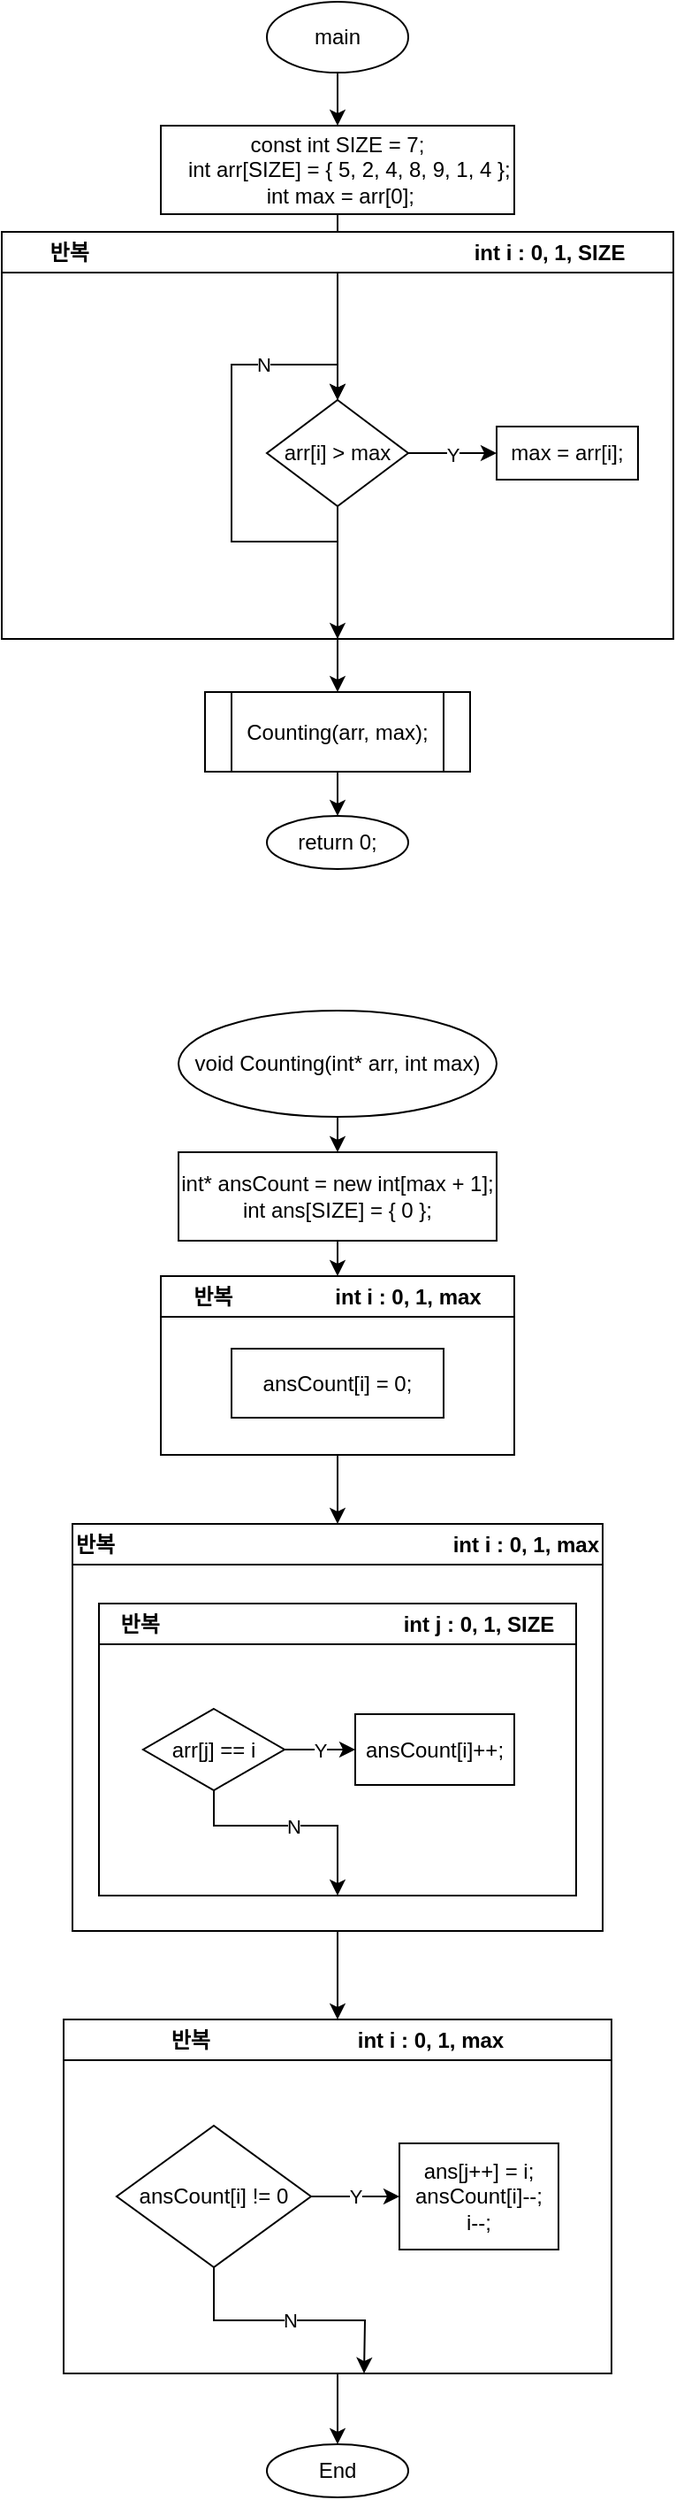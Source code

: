 <mxfile version="21.5.2" type="github">
  <diagram name="페이지-1" id="KCquB1ActnAsMTQmXlFk">
    <mxGraphModel dx="840" dy="1039" grid="1" gridSize="10" guides="1" tooltips="1" connect="1" arrows="1" fold="1" page="1" pageScale="1" pageWidth="827" pageHeight="1169" math="0" shadow="0">
      <root>
        <mxCell id="0" />
        <mxCell id="1" parent="0" />
        <mxCell id="6maLY3e-3vaP4dRwDBaR-13" style="edgeStyle=orthogonalEdgeStyle;rounded=0;orthogonalLoop=1;jettySize=auto;html=1;exitX=0.5;exitY=1;exitDx=0;exitDy=0;entryX=0.5;entryY=0;entryDx=0;entryDy=0;" edge="1" parent="1" source="6maLY3e-3vaP4dRwDBaR-1" target="6maLY3e-3vaP4dRwDBaR-3">
          <mxGeometry relative="1" as="geometry" />
        </mxCell>
        <mxCell id="6maLY3e-3vaP4dRwDBaR-1" value="main" style="ellipse;whiteSpace=wrap;html=1;" vertex="1" parent="1">
          <mxGeometry x="260" y="190" width="80" height="40" as="geometry" />
        </mxCell>
        <mxCell id="6maLY3e-3vaP4dRwDBaR-12" style="edgeStyle=orthogonalEdgeStyle;rounded=0;orthogonalLoop=1;jettySize=auto;html=1;exitX=0.5;exitY=1;exitDx=0;exitDy=0;entryX=0.5;entryY=0;entryDx=0;entryDy=0;" edge="1" parent="1" source="6maLY3e-3vaP4dRwDBaR-3" target="6maLY3e-3vaP4dRwDBaR-5">
          <mxGeometry relative="1" as="geometry">
            <mxPoint x="300" y="335" as="sourcePoint" />
            <mxPoint x="300" y="365" as="targetPoint" />
          </mxGeometry>
        </mxCell>
        <mxCell id="6maLY3e-3vaP4dRwDBaR-3" value="const int SIZE = 7;&lt;br&gt;&amp;nbsp;&amp;nbsp;&amp;nbsp;&amp;nbsp;int arr[SIZE] = { 5, 2, 4, 8, 9, 1, 4 };&lt;br&gt;&amp;nbsp;int max = arr[0];" style="rounded=0;whiteSpace=wrap;html=1;" vertex="1" parent="1">
          <mxGeometry x="200" y="260" width="200" height="50" as="geometry" />
        </mxCell>
        <mxCell id="6maLY3e-3vaP4dRwDBaR-10" style="edgeStyle=orthogonalEdgeStyle;rounded=0;orthogonalLoop=1;jettySize=auto;html=1;exitX=0.5;exitY=1;exitDx=0;exitDy=0;exitPerimeter=0;entryX=0.5;entryY=0;entryDx=0;entryDy=0;" edge="1" parent="1" target="6maLY3e-3vaP4dRwDBaR-5">
          <mxGeometry relative="1" as="geometry">
            <mxPoint x="300" y="395" as="sourcePoint" />
          </mxGeometry>
        </mxCell>
        <mxCell id="6maLY3e-3vaP4dRwDBaR-8" value="Y" style="edgeStyle=orthogonalEdgeStyle;rounded=0;orthogonalLoop=1;jettySize=auto;html=1;exitX=1;exitY=0.5;exitDx=0;exitDy=0;entryX=0;entryY=0.5;entryDx=0;entryDy=0;" edge="1" parent="1" source="6maLY3e-3vaP4dRwDBaR-5">
          <mxGeometry relative="1" as="geometry">
            <mxPoint x="390" y="445" as="targetPoint" />
          </mxGeometry>
        </mxCell>
        <mxCell id="6maLY3e-3vaP4dRwDBaR-11" value="N" style="edgeStyle=orthogonalEdgeStyle;rounded=0;orthogonalLoop=1;jettySize=auto;html=1;exitX=0.5;exitY=1;exitDx=0;exitDy=0;entryX=0.5;entryY=1;entryDx=0;entryDy=0;" edge="1" parent="1" source="6maLY3e-3vaP4dRwDBaR-5" target="6maLY3e-3vaP4dRwDBaR-19">
          <mxGeometry relative="1" as="geometry">
            <mxPoint x="300" y="515" as="targetPoint" />
          </mxGeometry>
        </mxCell>
        <mxCell id="6maLY3e-3vaP4dRwDBaR-5" value="arr[i] &gt; max" style="rhombus;whiteSpace=wrap;html=1;" vertex="1" parent="1">
          <mxGeometry x="260" y="415" width="80" height="60" as="geometry" />
        </mxCell>
        <mxCell id="6maLY3e-3vaP4dRwDBaR-6" value="max = arr[i];" style="rounded=0;whiteSpace=wrap;html=1;" vertex="1" parent="1">
          <mxGeometry x="390" y="430" width="80" height="30" as="geometry" />
        </mxCell>
        <mxCell id="6maLY3e-3vaP4dRwDBaR-15" style="edgeStyle=orthogonalEdgeStyle;rounded=0;orthogonalLoop=1;jettySize=auto;html=1;exitX=0.5;exitY=0;exitDx=0;exitDy=0;exitPerimeter=0;entryX=0.5;entryY=0;entryDx=0;entryDy=0;" edge="1" parent="1" target="6maLY3e-3vaP4dRwDBaR-14">
          <mxGeometry relative="1" as="geometry">
            <mxPoint x="300" y="545" as="sourcePoint" />
          </mxGeometry>
        </mxCell>
        <mxCell id="6maLY3e-3vaP4dRwDBaR-20" style="edgeStyle=orthogonalEdgeStyle;rounded=0;orthogonalLoop=1;jettySize=auto;html=1;exitX=0.5;exitY=1;exitDx=0;exitDy=0;entryX=0.5;entryY=0;entryDx=0;entryDy=0;" edge="1" parent="1" source="6maLY3e-3vaP4dRwDBaR-14" target="6maLY3e-3vaP4dRwDBaR-18">
          <mxGeometry relative="1" as="geometry" />
        </mxCell>
        <mxCell id="6maLY3e-3vaP4dRwDBaR-14" value="Counting(arr, max);" style="shape=process;whiteSpace=wrap;html=1;backgroundOutline=1;" vertex="1" parent="1">
          <mxGeometry x="225" y="580" width="150" height="45" as="geometry" />
        </mxCell>
        <mxCell id="6maLY3e-3vaP4dRwDBaR-18" value="return 0;" style="ellipse;whiteSpace=wrap;html=1;" vertex="1" parent="1">
          <mxGeometry x="260" y="650" width="80" height="30" as="geometry" />
        </mxCell>
        <mxCell id="6maLY3e-3vaP4dRwDBaR-19" value="반복&lt;span style=&quot;white-space: pre;&quot;&gt;&#x9;&lt;/span&gt;&lt;span style=&quot;white-space: pre;&quot;&gt;&#x9;&lt;/span&gt;&lt;span style=&quot;white-space: pre;&quot;&gt;&#x9;&lt;/span&gt;&lt;span style=&quot;white-space: pre;&quot;&gt;&#x9;&lt;/span&gt;&lt;span style=&quot;white-space: pre;&quot;&gt;&#x9;&lt;/span&gt;&lt;span style=&quot;white-space: pre;&quot;&gt;&#x9;&lt;/span&gt;&lt;span style=&quot;white-space: pre;&quot;&gt;&#x9;&lt;span style=&quot;white-space: pre;&quot;&gt;&#x9;&lt;/span&gt;&lt;span style=&quot;white-space: pre;&quot;&gt;&#x9;&lt;/span&gt;&lt;/span&gt;int i : 0, 1, SIZE" style="swimlane;whiteSpace=wrap;html=1;" vertex="1" parent="1">
          <mxGeometry x="110" y="320" width="380" height="230" as="geometry" />
        </mxCell>
        <mxCell id="6maLY3e-3vaP4dRwDBaR-34" style="edgeStyle=orthogonalEdgeStyle;rounded=0;orthogonalLoop=1;jettySize=auto;html=1;exitX=0.5;exitY=1;exitDx=0;exitDy=0;entryX=0.5;entryY=0;entryDx=0;entryDy=0;" edge="1" parent="1" source="6maLY3e-3vaP4dRwDBaR-21" target="6maLY3e-3vaP4dRwDBaR-22">
          <mxGeometry relative="1" as="geometry" />
        </mxCell>
        <mxCell id="6maLY3e-3vaP4dRwDBaR-21" value="void Counting(int* arr, int max)" style="ellipse;whiteSpace=wrap;html=1;" vertex="1" parent="1">
          <mxGeometry x="210" y="760" width="180" height="60" as="geometry" />
        </mxCell>
        <mxCell id="6maLY3e-3vaP4dRwDBaR-35" style="edgeStyle=orthogonalEdgeStyle;rounded=0;orthogonalLoop=1;jettySize=auto;html=1;exitX=0.5;exitY=1;exitDx=0;exitDy=0;entryX=0.5;entryY=0;entryDx=0;entryDy=0;" edge="1" parent="1" source="6maLY3e-3vaP4dRwDBaR-22" target="6maLY3e-3vaP4dRwDBaR-24">
          <mxGeometry relative="1" as="geometry" />
        </mxCell>
        <mxCell id="6maLY3e-3vaP4dRwDBaR-22" value="int* ansCount = new int[max + 1];&lt;br&gt;int ans[SIZE] = { 0 };" style="rounded=0;whiteSpace=wrap;html=1;" vertex="1" parent="1">
          <mxGeometry x="210" y="840" width="180" height="50" as="geometry" />
        </mxCell>
        <mxCell id="6maLY3e-3vaP4dRwDBaR-36" style="edgeStyle=orthogonalEdgeStyle;rounded=0;orthogonalLoop=1;jettySize=auto;html=1;exitX=0.5;exitY=1;exitDx=0;exitDy=0;entryX=0.5;entryY=0;entryDx=0;entryDy=0;" edge="1" parent="1" source="6maLY3e-3vaP4dRwDBaR-24" target="6maLY3e-3vaP4dRwDBaR-26">
          <mxGeometry relative="1" as="geometry" />
        </mxCell>
        <mxCell id="6maLY3e-3vaP4dRwDBaR-24" value="반복&lt;span style=&quot;white-space: pre;&quot;&gt;&#x9;&lt;/span&gt;&lt;span style=&quot;white-space: pre;&quot;&gt;&#x9;&lt;/span&gt;&lt;span style=&quot;white-space: pre;&quot;&gt;&#x9;&lt;/span&gt;int i : 0, 1, max" style="swimlane;whiteSpace=wrap;html=1;" vertex="1" parent="1">
          <mxGeometry x="200" y="910" width="200" height="101" as="geometry" />
        </mxCell>
        <mxCell id="6maLY3e-3vaP4dRwDBaR-25" value="ansCount[i] = 0;" style="rounded=0;whiteSpace=wrap;html=1;" vertex="1" parent="6maLY3e-3vaP4dRwDBaR-24">
          <mxGeometry x="40" y="41" width="120" height="39" as="geometry" />
        </mxCell>
        <mxCell id="6maLY3e-3vaP4dRwDBaR-45" style="edgeStyle=orthogonalEdgeStyle;rounded=0;orthogonalLoop=1;jettySize=auto;html=1;exitX=0.5;exitY=1;exitDx=0;exitDy=0;entryX=0.5;entryY=0;entryDx=0;entryDy=0;" edge="1" parent="1" source="6maLY3e-3vaP4dRwDBaR-26" target="6maLY3e-3vaP4dRwDBaR-39">
          <mxGeometry relative="1" as="geometry" />
        </mxCell>
        <mxCell id="6maLY3e-3vaP4dRwDBaR-26" value="반복&lt;span style=&quot;white-space: pre;&quot;&gt;&#x9;&lt;/span&gt;&lt;span style=&quot;white-space: pre;&quot;&gt;&#x9;&lt;/span&gt;&lt;span style=&quot;white-space: pre;&quot;&gt;&#x9;&lt;/span&gt;&lt;span style=&quot;white-space: pre;&quot;&gt;&#x9;&lt;/span&gt;&lt;span style=&quot;white-space: pre;&quot;&gt;&#x9;&lt;/span&gt;&lt;span style=&quot;white-space: pre;&quot;&gt;&#x9;&lt;/span&gt;&lt;span style=&quot;white-space: pre;&quot;&gt;&#x9;&lt;/span&gt;&lt;span style=&quot;white-space: pre;&quot;&gt;&#x9;&lt;/span&gt;int i : 0, 1, max" style="swimlane;whiteSpace=wrap;html=1;" vertex="1" parent="1">
          <mxGeometry x="150" y="1050" width="300" height="230" as="geometry" />
        </mxCell>
        <mxCell id="6maLY3e-3vaP4dRwDBaR-27" value="반복&amp;nbsp;&lt;span style=&quot;white-space: pre;&quot;&gt;&#x9;&lt;/span&gt;&lt;span style=&quot;white-space: pre;&quot;&gt;&#x9;&lt;span style=&quot;white-space: pre;&quot;&gt;&#x9;&lt;/span&gt;&lt;span style=&quot;white-space: pre;&quot;&gt;&#x9;&lt;/span&gt;&lt;/span&gt;&lt;span style=&quot;white-space: pre;&quot;&gt;&#x9;&lt;/span&gt;int j : 0, 1, SIZE" style="swimlane;whiteSpace=wrap;html=1;" vertex="1" parent="6maLY3e-3vaP4dRwDBaR-26">
          <mxGeometry x="15" y="45" width="270" height="165" as="geometry" />
        </mxCell>
        <mxCell id="6maLY3e-3vaP4dRwDBaR-33" value="Y" style="edgeStyle=orthogonalEdgeStyle;rounded=0;orthogonalLoop=1;jettySize=auto;html=1;exitX=1;exitY=0.5;exitDx=0;exitDy=0;entryX=0;entryY=0.5;entryDx=0;entryDy=0;" edge="1" parent="6maLY3e-3vaP4dRwDBaR-27" source="6maLY3e-3vaP4dRwDBaR-28" target="6maLY3e-3vaP4dRwDBaR-29">
          <mxGeometry relative="1" as="geometry" />
        </mxCell>
        <mxCell id="6maLY3e-3vaP4dRwDBaR-38" value="N" style="edgeStyle=orthogonalEdgeStyle;rounded=0;orthogonalLoop=1;jettySize=auto;html=1;exitX=0.5;exitY=1;exitDx=0;exitDy=0;entryX=0.5;entryY=1;entryDx=0;entryDy=0;" edge="1" parent="6maLY3e-3vaP4dRwDBaR-27" source="6maLY3e-3vaP4dRwDBaR-28" target="6maLY3e-3vaP4dRwDBaR-27">
          <mxGeometry relative="1" as="geometry" />
        </mxCell>
        <mxCell id="6maLY3e-3vaP4dRwDBaR-28" value="arr[j] == i" style="rhombus;whiteSpace=wrap;html=1;" vertex="1" parent="6maLY3e-3vaP4dRwDBaR-27">
          <mxGeometry x="25" y="59.5" width="80" height="46" as="geometry" />
        </mxCell>
        <mxCell id="6maLY3e-3vaP4dRwDBaR-29" value="ansCount[i]++;" style="rounded=0;whiteSpace=wrap;html=1;" vertex="1" parent="6maLY3e-3vaP4dRwDBaR-27">
          <mxGeometry x="145" y="62.5" width="90" height="40" as="geometry" />
        </mxCell>
        <mxCell id="6maLY3e-3vaP4dRwDBaR-47" style="edgeStyle=orthogonalEdgeStyle;rounded=0;orthogonalLoop=1;jettySize=auto;html=1;exitX=0.5;exitY=1;exitDx=0;exitDy=0;entryX=0.5;entryY=0;entryDx=0;entryDy=0;" edge="1" parent="1" source="6maLY3e-3vaP4dRwDBaR-39" target="6maLY3e-3vaP4dRwDBaR-46">
          <mxGeometry relative="1" as="geometry" />
        </mxCell>
        <mxCell id="6maLY3e-3vaP4dRwDBaR-39" value="반복&#x9;&lt;span style=&quot;border-color: var(--border-color);&quot;&gt;&lt;span style=&quot;white-space: pre;&quot;&gt;&amp;nbsp;&amp;nbsp;&amp;nbsp;&amp;nbsp;&lt;/span&gt;&lt;/span&gt;&lt;span style=&quot;border-color: var(--border-color);&quot;&gt;&lt;span style=&quot;white-space: pre;&quot;&gt;&amp;nbsp;&amp;nbsp;&amp;nbsp;&amp;nbsp;&lt;/span&gt;&lt;/span&gt;&lt;span style=&quot;border-color: var(--border-color);&quot;&gt;&lt;span style=&quot;white-space: pre;&quot;&gt;&amp;nbsp;&amp;nbsp;&amp;nbsp;&amp;nbsp;&lt;/span&gt;&lt;/span&gt;&lt;span style=&quot;border-color: var(--border-color);&quot;&gt;&lt;span style=&quot;white-space: pre;&quot;&gt;&amp;nbsp;&amp;nbsp;&amp;nbsp;&amp;nbsp;&lt;/span&gt;&lt;/span&gt;&lt;span style=&quot;border-color: var(--border-color);&quot;&gt;&lt;span style=&quot;white-space: pre;&quot;&gt;&amp;nbsp;&amp;nbsp;&amp;nbsp;&lt;/span&gt;&lt;/span&gt;&lt;span style=&quot;border-color: var(--border-color);&quot;&gt;&lt;span style=&quot;white-space: pre;&quot;&gt;&amp;nbsp;&lt;/span&gt;&lt;/span&gt;&lt;span style=&quot;border-color: var(--border-color);&quot;&gt;&lt;span style=&quot;white-space: pre;&quot;&gt;&amp;nbsp;&amp;nbsp;&amp;nbsp;&amp;nbsp;&lt;/span&gt;&lt;/span&gt;int i : 0, 1, max" style="swimlane;whiteSpace=wrap;html=1;" vertex="1" parent="1">
          <mxGeometry x="145" y="1330" width="310" height="200" as="geometry" />
        </mxCell>
        <mxCell id="6maLY3e-3vaP4dRwDBaR-42" value="Y" style="edgeStyle=orthogonalEdgeStyle;rounded=0;orthogonalLoop=1;jettySize=auto;html=1;exitX=1;exitY=0.5;exitDx=0;exitDy=0;entryX=0;entryY=0.5;entryDx=0;entryDy=0;" edge="1" parent="6maLY3e-3vaP4dRwDBaR-39" source="6maLY3e-3vaP4dRwDBaR-40" target="6maLY3e-3vaP4dRwDBaR-41">
          <mxGeometry relative="1" as="geometry" />
        </mxCell>
        <mxCell id="6maLY3e-3vaP4dRwDBaR-43" value="N" style="edgeStyle=orthogonalEdgeStyle;rounded=0;orthogonalLoop=1;jettySize=auto;html=1;exitX=0.5;exitY=1;exitDx=0;exitDy=0;" edge="1" parent="6maLY3e-3vaP4dRwDBaR-39" source="6maLY3e-3vaP4dRwDBaR-40">
          <mxGeometry relative="1" as="geometry">
            <mxPoint x="170" y="200" as="targetPoint" />
          </mxGeometry>
        </mxCell>
        <mxCell id="6maLY3e-3vaP4dRwDBaR-40" value="ansCount[i] != 0" style="rhombus;whiteSpace=wrap;html=1;" vertex="1" parent="6maLY3e-3vaP4dRwDBaR-39">
          <mxGeometry x="30" y="60" width="110" height="80" as="geometry" />
        </mxCell>
        <mxCell id="6maLY3e-3vaP4dRwDBaR-41" value="ans[j++] = i;&lt;br&gt;ansCount[i]--;&lt;br&gt;i--;" style="rounded=0;whiteSpace=wrap;html=1;" vertex="1" parent="6maLY3e-3vaP4dRwDBaR-39">
          <mxGeometry x="190" y="70" width="90" height="60" as="geometry" />
        </mxCell>
        <mxCell id="6maLY3e-3vaP4dRwDBaR-46" value="End" style="ellipse;whiteSpace=wrap;html=1;" vertex="1" parent="1">
          <mxGeometry x="260" y="1570" width="80" height="30" as="geometry" />
        </mxCell>
      </root>
    </mxGraphModel>
  </diagram>
</mxfile>
